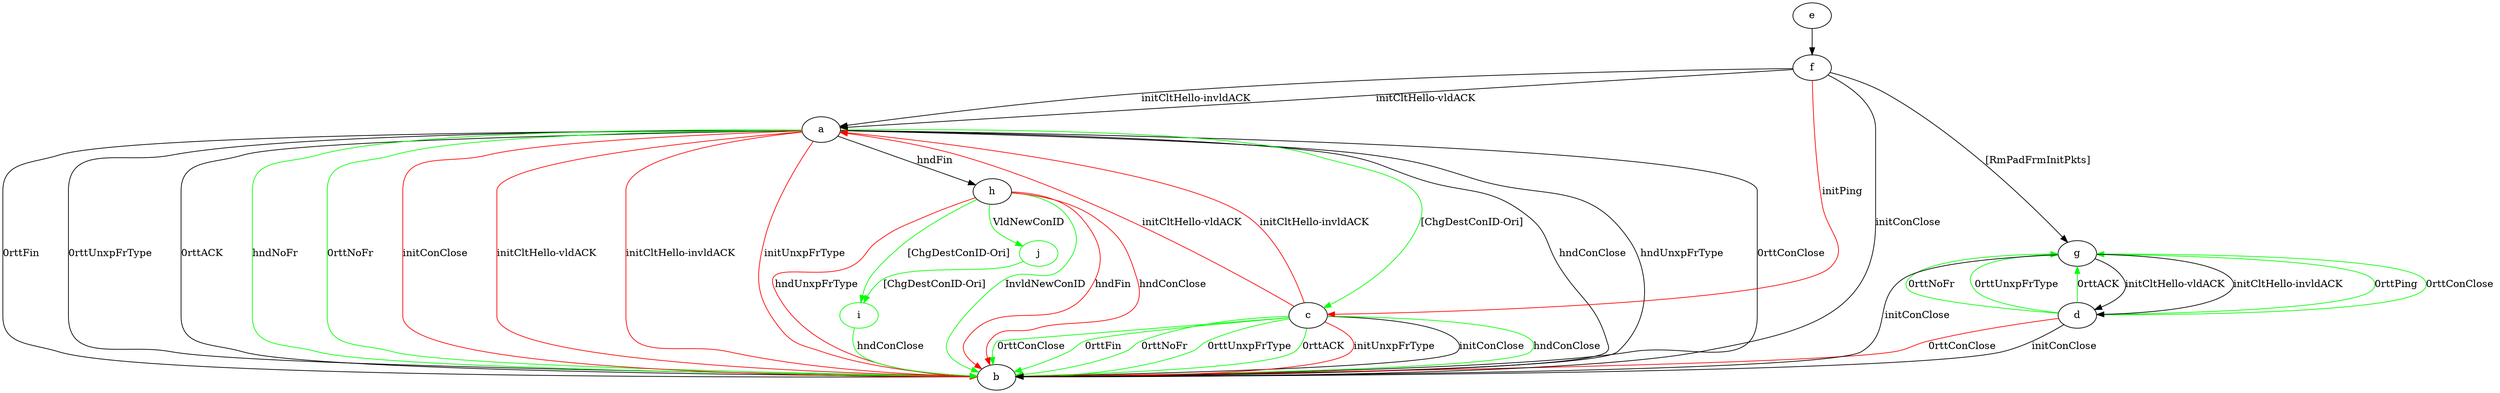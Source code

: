 digraph "" {
	a -> b	[key=0,
		label="hndConClose "];
	a -> b	[key=1,
		label="hndUnxpFrType "];
	a -> b	[key=2,
		label="0rttConClose "];
	a -> b	[key=3,
		label="0rttFin "];
	a -> b	[key=4,
		label="0rttUnxpFrType "];
	a -> b	[key=5,
		label="0rttACK "];
	a -> b	[key=6,
		color=green,
		label="hndNoFr "];
	a -> b	[key=7,
		color=green,
		label="0rttNoFr "];
	a -> b	[key=8,
		color=red,
		label="initConClose "];
	a -> b	[key=9,
		color=red,
		label="initCltHello-vldACK "];
	a -> b	[key=10,
		color=red,
		label="initCltHello-invldACK "];
	a -> b	[key=11,
		color=red,
		label="initUnxpFrType "];
	a -> c	[key=0,
		color=green,
		label="[ChgDestConID-Ori] "];
	a -> h	[key=0,
		label="hndFin "];
	c -> a	[key=0,
		color=red,
		label="initCltHello-vldACK "];
	c -> a	[key=1,
		color=red,
		label="initCltHello-invldACK "];
	c -> b	[key=0,
		label="initConClose "];
	c -> b	[key=1,
		color=green,
		label="hndConClose "];
	c -> b	[key=2,
		color=green,
		label="0rttConClose "];
	c -> b	[key=3,
		color=green,
		label="0rttFin "];
	c -> b	[key=4,
		color=green,
		label="0rttNoFr "];
	c -> b	[key=5,
		color=green,
		label="0rttUnxpFrType "];
	c -> b	[key=6,
		color=green,
		label="0rttACK "];
	c -> b	[key=7,
		color=red,
		label="initUnxpFrType "];
	d -> b	[key=0,
		label="initConClose "];
	d -> b	[key=1,
		color=red,
		label="0rttConClose "];
	d -> g	[key=0,
		color=green,
		label="0rttPing "];
	d -> g	[key=1,
		color=green,
		label="0rttConClose "];
	d -> g	[key=2,
		color=green,
		label="0rttNoFr "];
	d -> g	[key=3,
		color=green,
		label="0rttUnxpFrType "];
	d -> g	[key=4,
		color=green,
		label="0rttACK "];
	e -> f	[key=0];
	f -> a	[key=0,
		label="initCltHello-vldACK "];
	f -> a	[key=1,
		label="initCltHello-invldACK "];
	f -> b	[key=0,
		label="initConClose "];
	f -> c	[key=0,
		color=red,
		label="initPing "];
	f -> g	[key=0,
		label="[RmPadFrmInitPkts] "];
	g -> b	[key=0,
		label="initConClose "];
	g -> d	[key=0,
		label="initCltHello-vldACK "];
	g -> d	[key=1,
		label="initCltHello-invldACK "];
	h -> b	[key=0,
		color=green,
		label="InvldNewConID "];
	h -> b	[key=1,
		color=red,
		label="hndFin "];
	h -> b	[key=2,
		color=red,
		label="hndConClose "];
	h -> b	[key=3,
		color=red,
		label="hndUnxpFrType "];
	i	[color=green];
	h -> i	[key=0,
		color=green,
		label="[ChgDestConID-Ori] "];
	j	[color=green];
	h -> j	[key=0,
		color=green,
		label="VldNewConID "];
	i -> b	[key=0,
		color=green,
		label="hndConClose "];
	j -> i	[key=0,
		color=green,
		label="[ChgDestConID-Ori] "];
}
